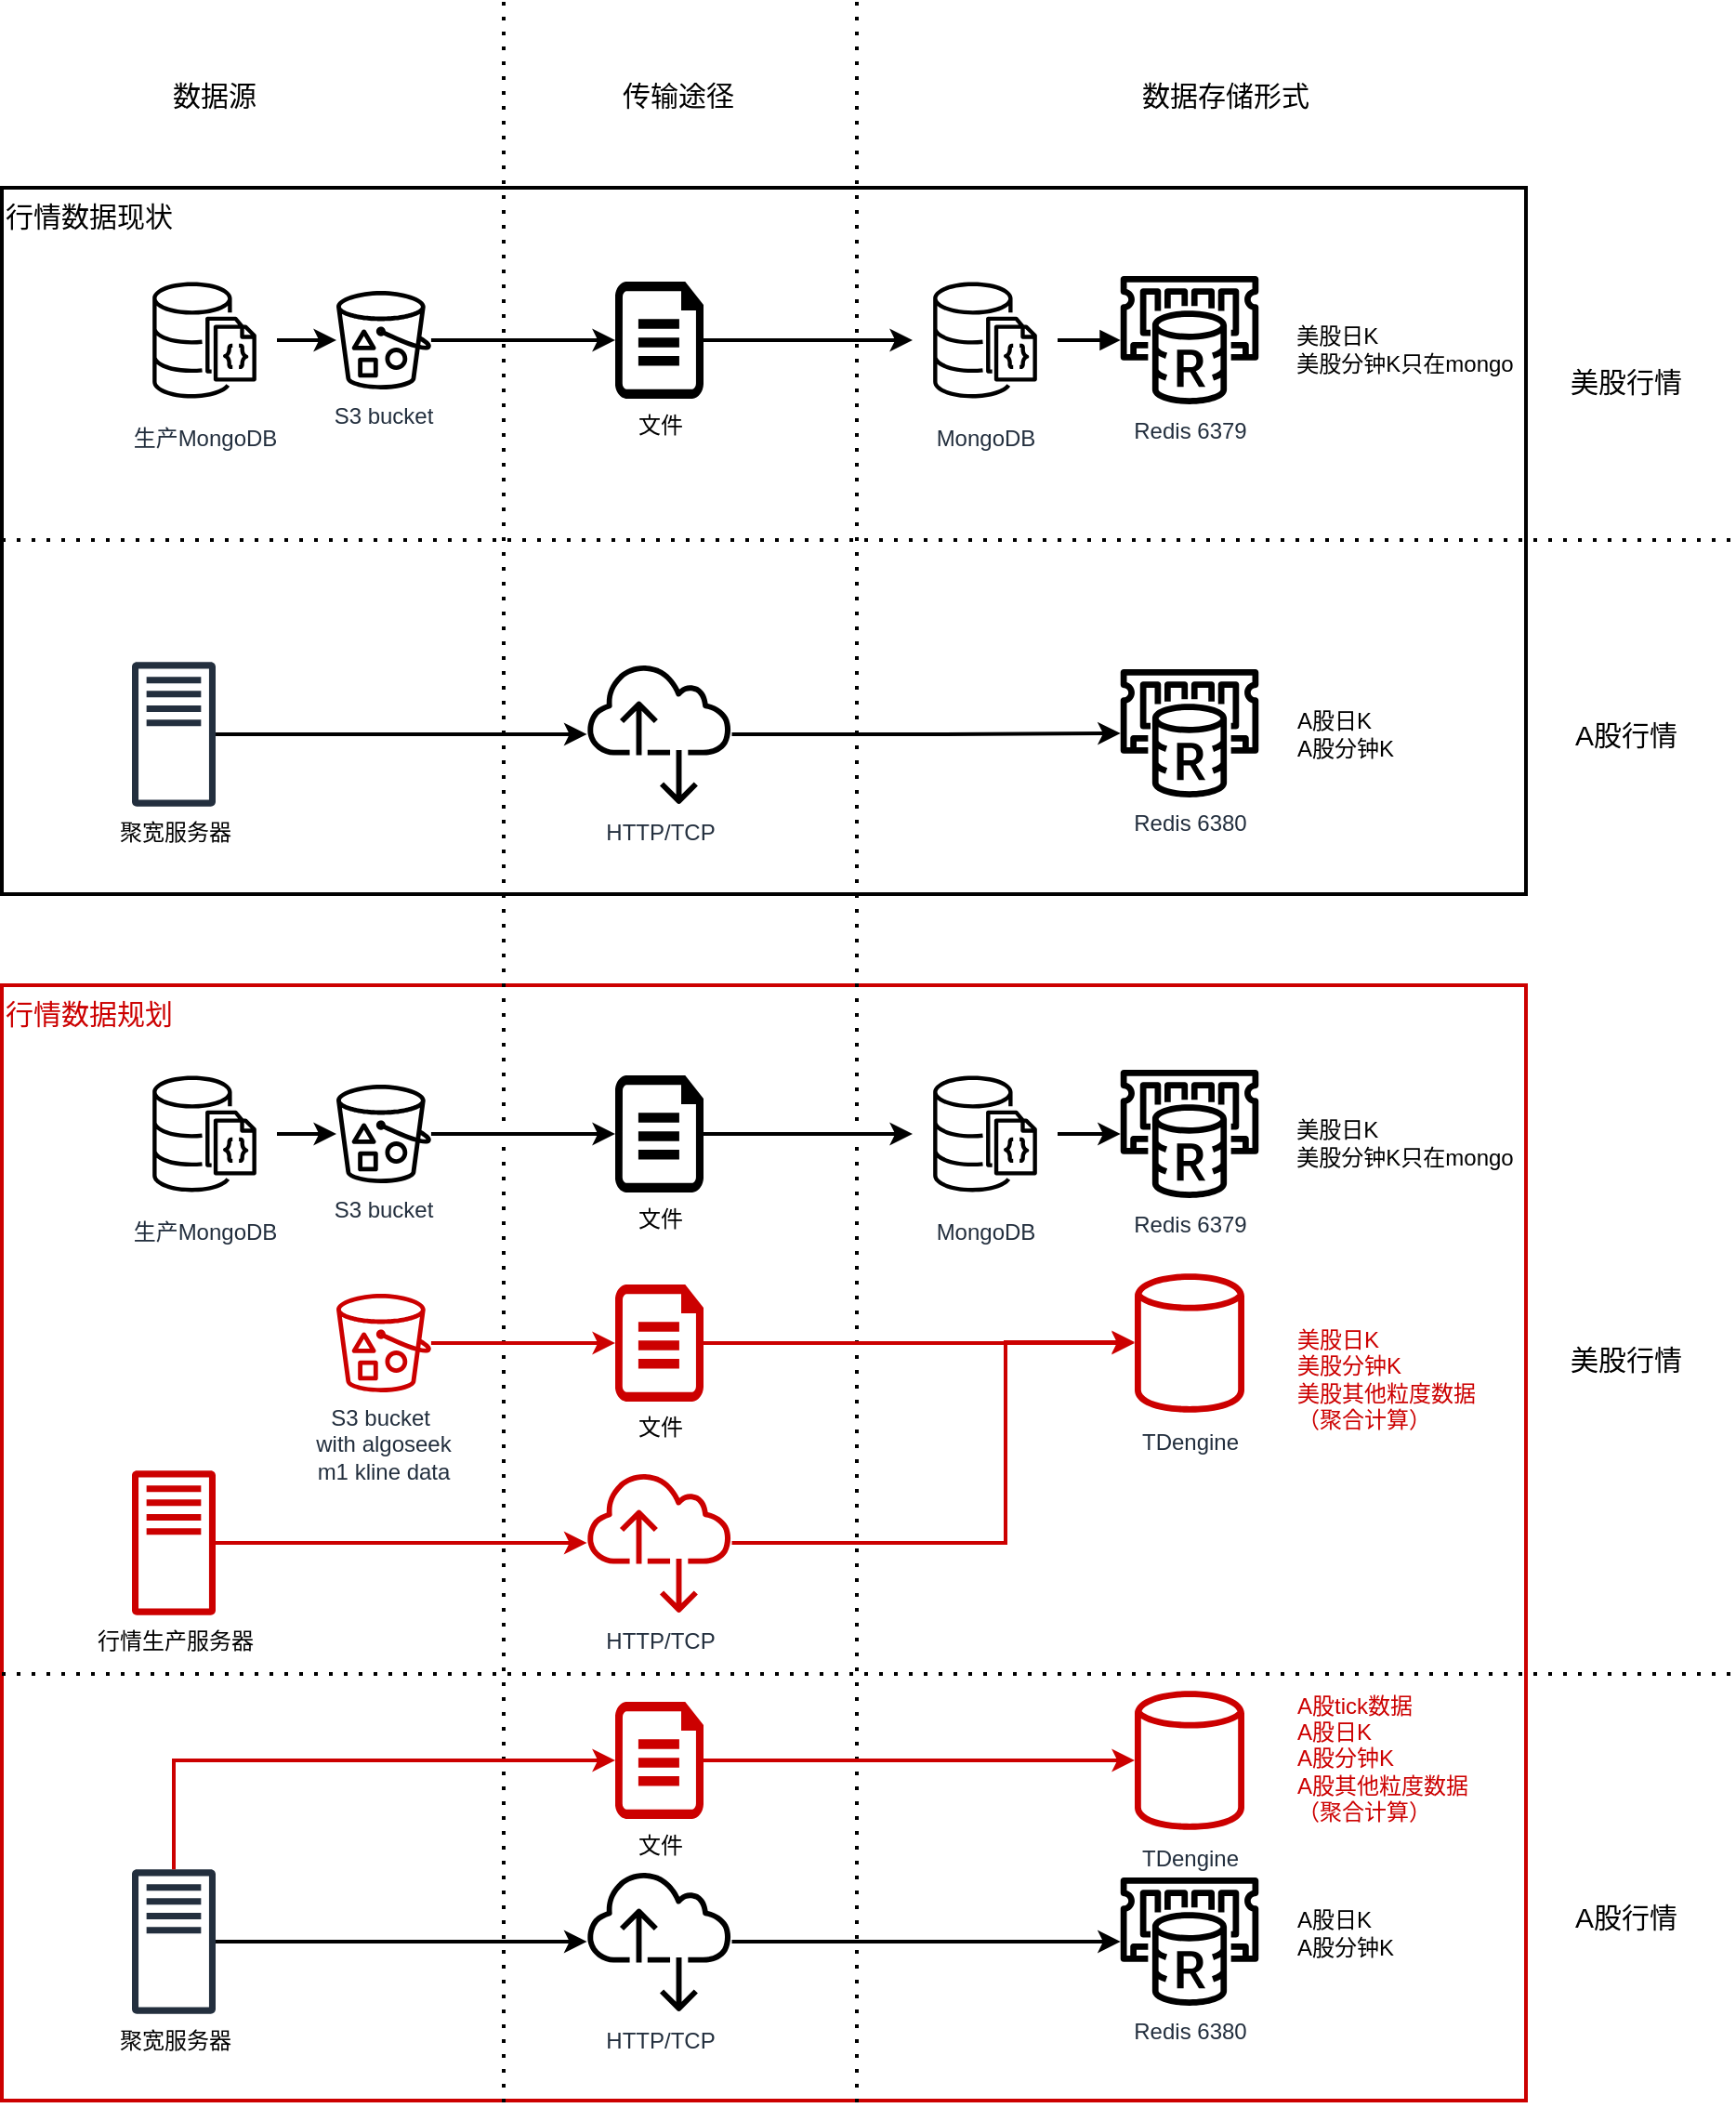 <mxfile version="14.9.4" type="github">
  <diagram id="Ht1M8jgEwFfnCIfOTk4-" name="Page-1">
    <mxGraphModel dx="2595" dy="765" grid="1" gridSize="10" guides="1" tooltips="1" connect="1" arrows="1" fold="1" page="1" pageScale="1" pageWidth="1169" pageHeight="827" math="0" shadow="0">
      <root>
        <mxCell id="0" />
        <mxCell id="1" parent="0" />
        <mxCell id="AEKgtb4Vp1-JAAo2aNqw-44" value="&lt;div style=&quot;text-align: center&quot;&gt;&lt;span&gt;&lt;font face=&quot;helvetica&quot; style=&quot;font-size: 15px&quot; color=&quot;#cc0000&quot;&gt;行情数据规划&lt;/font&gt;&lt;/span&gt;&lt;/div&gt;" style="verticalAlign=top;fontStyle=0;fontColor=#232F3D;html=1;align=left;strokeWidth=2;strokeColor=#CC0000;" vertex="1" parent="1">
          <mxGeometry y="549" width="820" height="600" as="geometry" />
        </mxCell>
        <mxCell id="AEKgtb4Vp1-JAAo2aNqw-7" value="&lt;font style=&quot;font-size: 15px&quot; color=&quot;#000000&quot;&gt;行情数据现状&lt;/font&gt;" style="verticalAlign=top;fontStyle=0;fontColor=#232F3D;html=1;align=left;strokeWidth=2;" vertex="1" parent="1">
          <mxGeometry y="120" width="820" height="380" as="geometry" />
        </mxCell>
        <mxCell id="UEzPUAAOIrF-is8g5C7q-88" value="" style="edgeStyle=orthogonalEdgeStyle;rounded=0;orthogonalLoop=1;jettySize=auto;html=1;endArrow=open;endFill=0;strokeWidth=2;" parent="1" target="UEzPUAAOIrF-is8g5C7q-77" edge="1">
          <mxGeometry relative="1" as="geometry">
            <mxPoint x="168" y="179" as="sourcePoint" />
          </mxGeometry>
        </mxCell>
        <mxCell id="UEzPUAAOIrF-is8g5C7q-89" value="" style="edgeStyle=orthogonalEdgeStyle;rounded=0;orthogonalLoop=1;jettySize=auto;html=1;endArrow=open;endFill=0;strokeWidth=2;" parent="1" target="UEzPUAAOIrF-is8g5C7q-79" edge="1">
          <mxGeometry relative="1" as="geometry">
            <Array as="points">
              <mxPoint x="248" y="350" />
            </Array>
            <mxPoint x="247.5" y="217.925" as="sourcePoint" />
          </mxGeometry>
        </mxCell>
        <mxCell id="UEzPUAAOIrF-is8g5C7q-100" style="edgeStyle=orthogonalEdgeStyle;rounded=0;orthogonalLoop=1;jettySize=auto;html=1;endArrow=open;endFill=0;strokeWidth=2;" parent="1" source="UEzPUAAOIrF-is8g5C7q-86" edge="1">
          <mxGeometry relative="1" as="geometry">
            <mxPoint x="195" y="629.1" as="targetPoint" />
          </mxGeometry>
        </mxCell>
        <mxCell id="AEKgtb4Vp1-JAAo2aNqw-12" value="MongoDB" style="points=[[0,0,0],[0.25,0,0],[0.5,0,0],[0.75,0,0],[1,0,0],[0,1,0],[0.25,1,0],[0.5,1,0],[0.75,1,0],[1,1,0],[0,0.25,0],[0,0.5,0],[0,0.75,0],[1,0.25,0],[1,0.5,0],[1,0.75,0]];outlineConnect=0;fontColor=#232F3E;gradientDirection=north;dashed=0;verticalLabelPosition=bottom;verticalAlign=top;align=center;html=1;fontSize=12;fontStyle=0;aspect=fixed;shape=mxgraph.aws4.resourceIcon;resIcon=mxgraph.aws4.documentdb_with_mongodb_compatibility;gradientColor=#FFCCCC;fillColor=none;" vertex="1" parent="1">
          <mxGeometry x="490" y="163" width="78" height="78" as="geometry" />
        </mxCell>
        <mxCell id="AEKgtb4Vp1-JAAo2aNqw-17" value="Redis 6379" style="outlineConnect=0;fontColor=#232F3E;gradientColor=none;strokeColor=none;dashed=0;verticalLabelPosition=bottom;verticalAlign=top;align=center;html=1;fontSize=12;fontStyle=0;aspect=fixed;pointerEvents=1;shape=mxgraph.aws4.elasticache_for_redis;sketch=0;fillColor=#000000;" vertex="1" parent="1">
          <mxGeometry x="600" y="167.5" width="78" height="69" as="geometry" />
        </mxCell>
        <mxCell id="AEKgtb4Vp1-JAAo2aNqw-18" value="Redis 6380" style="outlineConnect=0;fontColor=#232F3E;gradientColor=none;dashed=0;verticalLabelPosition=bottom;verticalAlign=top;align=center;html=1;fontSize=12;fontStyle=0;aspect=fixed;pointerEvents=1;shape=mxgraph.aws4.elasticache_for_redis;sketch=0;fillColor=#000000;" vertex="1" parent="1">
          <mxGeometry x="600" y="379" width="78" height="69" as="geometry" />
        </mxCell>
        <mxCell id="AEKgtb4Vp1-JAAo2aNqw-27" value="" style="edgeStyle=orthogonalEdgeStyle;rounded=0;orthogonalLoop=1;jettySize=auto;html=1;fontColor=#000000;strokeWidth=2;" edge="1" parent="1" source="AEKgtb4Vp1-JAAo2aNqw-20" target="AEKgtb4Vp1-JAAo2aNqw-12">
          <mxGeometry relative="1" as="geometry" />
        </mxCell>
        <mxCell id="AEKgtb4Vp1-JAAo2aNqw-20" value="文件" style="verticalLabelPosition=bottom;html=1;verticalAlign=top;align=center;strokeColor=none;shape=mxgraph.azure.cloud_services_configuration_file;pointerEvents=1;sketch=0;fontColor=#000000;strokeWidth=1;fillColor=#000000;" vertex="1" parent="1">
          <mxGeometry x="330" y="170.5" width="47.5" height="63" as="geometry" />
        </mxCell>
        <mxCell id="AEKgtb4Vp1-JAAo2aNqw-21" value="" style="edgeStyle=orthogonalEdgeStyle;html=1;endArrow=block;elbow=vertical;startArrow=none;endFill=1;rounded=0;fontColor=#000000;strokeWidth=2;" edge="1" parent="1" source="AEKgtb4Vp1-JAAo2aNqw-12" target="AEKgtb4Vp1-JAAo2aNqw-17">
          <mxGeometry width="100" relative="1" as="geometry">
            <mxPoint x="420" y="320" as="sourcePoint" />
            <mxPoint x="520" y="320" as="targetPoint" />
          </mxGeometry>
        </mxCell>
        <mxCell id="AEKgtb4Vp1-JAAo2aNqw-28" value="" style="edgeStyle=orthogonalEdgeStyle;rounded=0;orthogonalLoop=1;jettySize=auto;html=1;fontColor=#000000;strokeWidth=2;" edge="1" parent="1" source="AEKgtb4Vp1-JAAo2aNqw-23" target="AEKgtb4Vp1-JAAo2aNqw-20">
          <mxGeometry relative="1" as="geometry" />
        </mxCell>
        <mxCell id="AEKgtb4Vp1-JAAo2aNqw-23" value="S3 bucket" style="outlineConnect=0;fontColor=#232F3E;gradientColor=none;strokeColor=none;dashed=0;verticalLabelPosition=bottom;verticalAlign=top;align=center;html=1;fontSize=12;fontStyle=0;aspect=fixed;pointerEvents=1;shape=mxgraph.aws4.bucket_with_objects;sketch=0;fillColor=#000000;" vertex="1" parent="1">
          <mxGeometry x="180" y="175.5" width="50.97" height="53" as="geometry" />
        </mxCell>
        <mxCell id="AEKgtb4Vp1-JAAo2aNqw-29" value="" style="edgeStyle=orthogonalEdgeStyle;rounded=0;orthogonalLoop=1;jettySize=auto;html=1;fontColor=#000000;strokeWidth=2;" edge="1" parent="1" source="AEKgtb4Vp1-JAAo2aNqw-25" target="AEKgtb4Vp1-JAAo2aNqw-23">
          <mxGeometry relative="1" as="geometry" />
        </mxCell>
        <mxCell id="AEKgtb4Vp1-JAAo2aNqw-25" value="生产MongoDB" style="points=[[0,0,0],[0.25,0,0],[0.5,0,0],[0.75,0,0],[1,0,0],[0,1,0],[0.25,1,0],[0.5,1,0],[0.75,1,0],[1,1,0],[0,0.25,0],[0,0.5,0],[0,0.75,0],[1,0.25,0],[1,0.5,0],[1,0.75,0]];outlineConnect=0;fontColor=#232F3E;gradientDirection=north;dashed=0;verticalLabelPosition=bottom;verticalAlign=top;align=center;html=1;fontSize=12;fontStyle=0;aspect=fixed;shape=mxgraph.aws4.resourceIcon;resIcon=mxgraph.aws4.documentdb_with_mongodb_compatibility;gradientColor=#FFCCCC;fillColor=none;" vertex="1" parent="1">
          <mxGeometry x="70" y="163" width="78" height="78" as="geometry" />
        </mxCell>
        <mxCell id="AEKgtb4Vp1-JAAo2aNqw-30" value="&lt;font color=&quot;#000000&quot;&gt;聚宽服务器&lt;/font&gt;" style="outlineConnect=0;fontColor=#232F3E;gradientColor=none;fillColor=#232F3E;strokeColor=none;dashed=0;verticalLabelPosition=bottom;verticalAlign=top;align=center;html=1;fontSize=12;fontStyle=0;aspect=fixed;pointerEvents=1;shape=mxgraph.aws4.traditional_server;sketch=0;" vertex="1" parent="1">
          <mxGeometry x="70" y="375" width="45" height="78" as="geometry" />
        </mxCell>
        <mxCell id="AEKgtb4Vp1-JAAo2aNqw-31" value="" style="edgeStyle=orthogonalEdgeStyle;rounded=0;orthogonalLoop=1;jettySize=auto;html=1;fontColor=#000000;strokeWidth=2;" edge="1" parent="1" source="AEKgtb4Vp1-JAAo2aNqw-30" target="AEKgtb4Vp1-JAAo2aNqw-34">
          <mxGeometry relative="1" as="geometry">
            <mxPoint x="200.97" y="212" as="sourcePoint" />
            <mxPoint x="260" y="212" as="targetPoint" />
          </mxGeometry>
        </mxCell>
        <mxCell id="AEKgtb4Vp1-JAAo2aNqw-32" value="&lt;div style=&quot;text-align: left&quot;&gt;&lt;span&gt;美股&lt;/span&gt;&lt;span&gt;日K&lt;br&gt;美股分钟K只在mongo&lt;/span&gt;&lt;/div&gt;" style="rounded=0;whiteSpace=wrap;html=1;sketch=0;fontColor=#000000;strokeWidth=1;gradientColor=#FFCCCC;fillColor=none;strokeColor=none;" vertex="1" parent="1">
          <mxGeometry x="695" y="175.5" width="120" height="63" as="geometry" />
        </mxCell>
        <mxCell id="AEKgtb4Vp1-JAAo2aNqw-33" value="&lt;div style=&quot;&quot;&gt;&lt;span&gt;A股&lt;/span&gt;&lt;span&gt;日K&lt;br&gt;A股分钟K&lt;/span&gt;&lt;/div&gt;" style="rounded=0;whiteSpace=wrap;html=1;sketch=0;fontColor=#000000;strokeWidth=1;gradientColor=#FFCCCC;fillColor=none;align=left;strokeColor=none;" vertex="1" parent="1">
          <mxGeometry x="695" y="384" width="90" height="60" as="geometry" />
        </mxCell>
        <mxCell id="AEKgtb4Vp1-JAAo2aNqw-34" value="HTTP/TCP" style="outlineConnect=0;fontColor=#232F3E;gradientColor=none;dashed=0;verticalLabelPosition=bottom;verticalAlign=top;align=center;html=1;fontSize=12;fontStyle=0;aspect=fixed;pointerEvents=1;shape=mxgraph.aws4.internet_alt2;sketch=0;fillColor=#000000;" vertex="1" parent="1">
          <mxGeometry x="314.75" y="375" width="78" height="78" as="geometry" />
        </mxCell>
        <mxCell id="AEKgtb4Vp1-JAAo2aNqw-37" value="" style="edgeStyle=orthogonalEdgeStyle;rounded=0;orthogonalLoop=1;jettySize=auto;html=1;fontColor=#000000;strokeWidth=2;" edge="1" parent="1" source="AEKgtb4Vp1-JAAo2aNqw-34" target="AEKgtb4Vp1-JAAo2aNqw-18">
          <mxGeometry relative="1" as="geometry">
            <mxPoint x="91.5" y="424.1" as="sourcePoint" />
            <mxPoint x="245" y="424.1" as="targetPoint" />
          </mxGeometry>
        </mxCell>
        <mxCell id="AEKgtb4Vp1-JAAo2aNqw-39" value="" style="endArrow=none;dashed=1;html=1;dashPattern=1 3;strokeWidth=2;fontColor=#000000;" edge="1" parent="1">
          <mxGeometry width="50" height="50" relative="1" as="geometry">
            <mxPoint x="460" y="1150" as="sourcePoint" />
            <mxPoint x="460" y="20" as="targetPoint" />
          </mxGeometry>
        </mxCell>
        <mxCell id="AEKgtb4Vp1-JAAo2aNqw-40" value="" style="endArrow=none;dashed=1;html=1;dashPattern=1 3;strokeWidth=2;fontColor=#000000;" edge="1" parent="1">
          <mxGeometry width="50" height="50" relative="1" as="geometry">
            <mxPoint x="270" y="1150" as="sourcePoint" />
            <mxPoint x="270" y="20" as="targetPoint" />
          </mxGeometry>
        </mxCell>
        <mxCell id="AEKgtb4Vp1-JAAo2aNqw-41" value="&lt;font style=&quot;font-size: 15px&quot;&gt;数据源&lt;/font&gt;" style="text;html=1;strokeColor=none;fillColor=none;align=center;verticalAlign=middle;whiteSpace=wrap;rounded=0;sketch=0;fontColor=#000000;" vertex="1" parent="1">
          <mxGeometry x="89" y="60" width="51" height="20" as="geometry" />
        </mxCell>
        <mxCell id="AEKgtb4Vp1-JAAo2aNqw-42" value="&lt;span style=&quot;font-size: 15px&quot;&gt;传输途径&lt;/span&gt;" style="text;html=1;strokeColor=none;fillColor=none;align=center;verticalAlign=middle;whiteSpace=wrap;rounded=0;sketch=0;fontColor=#000000;" vertex="1" parent="1">
          <mxGeometry x="330" y="60" width="68.25" height="20" as="geometry" />
        </mxCell>
        <mxCell id="AEKgtb4Vp1-JAAo2aNqw-43" value="&lt;span style=&quot;font-size: 15px&quot;&gt;数据存储形式&lt;/span&gt;" style="text;html=1;strokeColor=none;fillColor=none;align=center;verticalAlign=middle;whiteSpace=wrap;rounded=0;sketch=0;fontColor=#000000;" vertex="1" parent="1">
          <mxGeometry x="610" y="60" width="96.5" height="20" as="geometry" />
        </mxCell>
        <mxCell id="AEKgtb4Vp1-JAAo2aNqw-47" value="&lt;font color=&quot;#000000&quot;&gt;聚宽服务器&lt;/font&gt;" style="outlineConnect=0;fontColor=#232F3E;gradientColor=none;fillColor=#232F3E;strokeColor=none;dashed=0;verticalLabelPosition=bottom;verticalAlign=top;align=center;html=1;fontSize=12;fontStyle=0;aspect=fixed;pointerEvents=1;shape=mxgraph.aws4.traditional_server;sketch=0;" vertex="1" parent="1">
          <mxGeometry x="70" y="1024.5" width="45" height="78" as="geometry" />
        </mxCell>
        <mxCell id="AEKgtb4Vp1-JAAo2aNqw-48" value="" style="edgeStyle=orthogonalEdgeStyle;rounded=0;orthogonalLoop=1;jettySize=auto;html=1;fontColor=#000000;strokeWidth=2;" edge="1" parent="1" source="AEKgtb4Vp1-JAAo2aNqw-47" target="AEKgtb4Vp1-JAAo2aNqw-50">
          <mxGeometry relative="1" as="geometry">
            <mxPoint x="200.97" y="826" as="sourcePoint" />
            <mxPoint x="260" y="826" as="targetPoint" />
          </mxGeometry>
        </mxCell>
        <mxCell id="AEKgtb4Vp1-JAAo2aNqw-50" value="HTTP/TCP" style="outlineConnect=0;fontColor=#232F3E;gradientColor=none;strokeColor=none;dashed=0;verticalLabelPosition=bottom;verticalAlign=top;align=center;html=1;fontSize=12;fontStyle=0;aspect=fixed;pointerEvents=1;shape=mxgraph.aws4.internet_alt2;sketch=0;fillColor=#000000;" vertex="1" parent="1">
          <mxGeometry x="314.75" y="1024.5" width="78" height="78" as="geometry" />
        </mxCell>
        <mxCell id="AEKgtb4Vp1-JAAo2aNqw-51" value="" style="edgeStyle=orthogonalEdgeStyle;rounded=0;orthogonalLoop=1;jettySize=auto;html=1;fontColor=#000000;strokeWidth=2;" edge="1" parent="1" source="AEKgtb4Vp1-JAAo2aNqw-50" target="AEKgtb4Vp1-JAAo2aNqw-76">
          <mxGeometry relative="1" as="geometry">
            <mxPoint x="91.5" y="923.6" as="sourcePoint" />
            <mxPoint x="600" y="949" as="targetPoint" />
          </mxGeometry>
        </mxCell>
        <mxCell id="AEKgtb4Vp1-JAAo2aNqw-52" value="TDengine" style="outlineConnect=0;fontColor=#232F3E;gradientColor=none;strokeColor=none;dashed=0;verticalLabelPosition=bottom;verticalAlign=top;align=center;html=1;fontSize=12;fontStyle=0;aspect=fixed;pointerEvents=1;shape=mxgraph.aws4.generic_database;sketch=0;fillColor=#CC0000;" vertex="1" parent="1">
          <mxGeometry x="609.5" y="927" width="59" height="78" as="geometry" />
        </mxCell>
        <mxCell id="AEKgtb4Vp1-JAAo2aNqw-53" value="&lt;font color=&quot;#cc0000&quot;&gt;美股日K&lt;br&gt;美股分钟K&lt;br&gt;美股其他粒度数据（聚合计算）&lt;/font&gt;" style="rounded=0;whiteSpace=wrap;html=1;sketch=0;fontColor=#000000;strokeWidth=1;gradientColor=#FFCCCC;fillColor=none;align=left;strokeColor=none;" vertex="1" parent="1">
          <mxGeometry x="695" y="702.5" width="105" height="117.5" as="geometry" />
        </mxCell>
        <mxCell id="AEKgtb4Vp1-JAAo2aNqw-61" value="" style="edgeStyle=orthogonalEdgeStyle;rounded=0;orthogonalLoop=1;jettySize=auto;html=1;fontColor=#000000;strokeWidth=2;strokeColor=#CC0000;exitX=1;exitY=0.5;exitDx=0;exitDy=0;exitPerimeter=0;" edge="1" parent="1" source="AEKgtb4Vp1-JAAo2aNqw-56" target="AEKgtb4Vp1-JAAo2aNqw-52">
          <mxGeometry relative="1" as="geometry">
            <mxPoint x="575" y="954.5" as="targetPoint" />
          </mxGeometry>
        </mxCell>
        <mxCell id="AEKgtb4Vp1-JAAo2aNqw-56" value="文件" style="verticalLabelPosition=bottom;html=1;verticalAlign=top;align=center;strokeColor=none;shape=mxgraph.azure.cloud_services_configuration_file;pointerEvents=1;sketch=0;fontColor=#000000;strokeWidth=1;fillColor=#CC0000;" vertex="1" parent="1">
          <mxGeometry x="330" y="934.5" width="47.5" height="63" as="geometry" />
        </mxCell>
        <mxCell id="AEKgtb4Vp1-JAAo2aNqw-71" value="" style="edgeStyle=orthogonalEdgeStyle;rounded=0;orthogonalLoop=1;jettySize=auto;html=1;fontColor=#000000;strokeColor=#000000;strokeWidth=2;" edge="1" parent="1" source="AEKgtb4Vp1-JAAo2aNqw-62" target="AEKgtb4Vp1-JAAo2aNqw-63">
          <mxGeometry relative="1" as="geometry" />
        </mxCell>
        <mxCell id="AEKgtb4Vp1-JAAo2aNqw-62" value="MongoDB" style="points=[[0,0,0],[0.25,0,0],[0.5,0,0],[0.75,0,0],[1,0,0],[0,1,0],[0.25,1,0],[0.5,1,0],[0.75,1,0],[1,1,0],[0,0.25,0],[0,0.5,0],[0,0.75,0],[1,0.25,0],[1,0.5,0],[1,0.75,0]];outlineConnect=0;fontColor=#232F3E;gradientDirection=north;dashed=0;verticalLabelPosition=bottom;verticalAlign=top;align=center;html=1;fontSize=12;fontStyle=0;aspect=fixed;shape=mxgraph.aws4.resourceIcon;resIcon=mxgraph.aws4.documentdb_with_mongodb_compatibility;gradientColor=#FFCCCC;fillColor=none;" vertex="1" parent="1">
          <mxGeometry x="490" y="590" width="78" height="78" as="geometry" />
        </mxCell>
        <mxCell id="AEKgtb4Vp1-JAAo2aNqw-63" value="Redis 6379" style="outlineConnect=0;fontColor=#232F3E;gradientColor=none;dashed=0;verticalLabelPosition=bottom;verticalAlign=top;align=center;html=1;fontSize=12;fontStyle=0;aspect=fixed;pointerEvents=1;shape=mxgraph.aws4.elasticache_for_redis;sketch=0;strokeColor=none;fillColor=#000000;" vertex="1" parent="1">
          <mxGeometry x="600" y="594.5" width="78" height="69" as="geometry" />
        </mxCell>
        <mxCell id="AEKgtb4Vp1-JAAo2aNqw-64" value="" style="edgeStyle=orthogonalEdgeStyle;rounded=0;orthogonalLoop=1;jettySize=auto;html=1;fontColor=#000000;strokeWidth=2;" edge="1" parent="1" source="AEKgtb4Vp1-JAAo2aNqw-65" target="AEKgtb4Vp1-JAAo2aNqw-62">
          <mxGeometry relative="1" as="geometry" />
        </mxCell>
        <mxCell id="AEKgtb4Vp1-JAAo2aNqw-65" value="文件" style="verticalLabelPosition=bottom;html=1;verticalAlign=top;align=center;shape=mxgraph.azure.cloud_services_configuration_file;pointerEvents=1;sketch=0;fontColor=#000000;strokeWidth=1;strokeColor=none;fillColor=#000000;" vertex="1" parent="1">
          <mxGeometry x="330" y="597.5" width="47.5" height="63" as="geometry" />
        </mxCell>
        <mxCell id="AEKgtb4Vp1-JAAo2aNqw-66" value="" style="edgeStyle=orthogonalEdgeStyle;rounded=0;orthogonalLoop=1;jettySize=auto;html=1;fontColor=#000000;strokeWidth=2;" edge="1" parent="1" source="AEKgtb4Vp1-JAAo2aNqw-67" target="AEKgtb4Vp1-JAAo2aNqw-65">
          <mxGeometry relative="1" as="geometry" />
        </mxCell>
        <mxCell id="AEKgtb4Vp1-JAAo2aNqw-67" value="S3 bucket" style="outlineConnect=0;fontColor=#232F3E;gradientColor=none;strokeColor=none;dashed=0;verticalLabelPosition=bottom;verticalAlign=top;align=center;html=1;fontSize=12;fontStyle=0;aspect=fixed;pointerEvents=1;shape=mxgraph.aws4.bucket_with_objects;sketch=0;fillColor=#000000;" vertex="1" parent="1">
          <mxGeometry x="180" y="602.5" width="50.97" height="53" as="geometry" />
        </mxCell>
        <mxCell id="AEKgtb4Vp1-JAAo2aNqw-68" value="" style="edgeStyle=orthogonalEdgeStyle;rounded=0;orthogonalLoop=1;jettySize=auto;html=1;fontColor=#000000;strokeWidth=2;" edge="1" parent="1" source="AEKgtb4Vp1-JAAo2aNqw-69" target="AEKgtb4Vp1-JAAo2aNqw-67">
          <mxGeometry relative="1" as="geometry" />
        </mxCell>
        <mxCell id="AEKgtb4Vp1-JAAo2aNqw-69" value="生产MongoDB" style="points=[[0,0,0],[0.25,0,0],[0.5,0,0],[0.75,0,0],[1,0,0],[0,1,0],[0.25,1,0],[0.5,1,0],[0.75,1,0],[1,1,0],[0,0.25,0],[0,0.5,0],[0,0.75,0],[1,0.25,0],[1,0.5,0],[1,0.75,0]];outlineConnect=0;fontColor=#232F3E;gradientDirection=north;dashed=0;verticalLabelPosition=bottom;verticalAlign=top;align=center;html=1;fontSize=12;fontStyle=0;aspect=fixed;shape=mxgraph.aws4.resourceIcon;resIcon=mxgraph.aws4.documentdb_with_mongodb_compatibility;gradientColor=#FFCCCC;fillColor=none;" vertex="1" parent="1">
          <mxGeometry x="70" y="590" width="78" height="78" as="geometry" />
        </mxCell>
        <mxCell id="AEKgtb4Vp1-JAAo2aNqw-70" value="&lt;div style=&quot;text-align: left&quot;&gt;&lt;span&gt;美股&lt;/span&gt;&lt;span&gt;日K&lt;br&gt;美股分钟K只在mongo&lt;/span&gt;&lt;/div&gt;" style="rounded=0;whiteSpace=wrap;html=1;sketch=0;fontColor=#000000;strokeWidth=1;gradientColor=#FFCCCC;fillColor=none;strokeColor=none;" vertex="1" parent="1">
          <mxGeometry x="695" y="602.5" width="120" height="63" as="geometry" />
        </mxCell>
        <mxCell id="AEKgtb4Vp1-JAAo2aNqw-72" value="S3 bucket&amp;nbsp;&lt;br&gt;with algoseek &lt;br&gt;m1 kline data" style="outlineConnect=0;fontColor=#232F3E;gradientColor=none;strokeColor=none;dashed=0;verticalLabelPosition=bottom;verticalAlign=top;align=center;html=1;fontSize=12;fontStyle=0;aspect=fixed;pointerEvents=1;shape=mxgraph.aws4.bucket_with_objects;sketch=0;fillColor=#CC0000;" vertex="1" parent="1">
          <mxGeometry x="180" y="715" width="50.97" height="53" as="geometry" />
        </mxCell>
        <mxCell id="AEKgtb4Vp1-JAAo2aNqw-73" value="" style="edgeStyle=orthogonalEdgeStyle;rounded=0;orthogonalLoop=1;jettySize=auto;html=1;fontColor=#000000;strokeWidth=2;strokeColor=#CC0000;" edge="1" parent="1" source="AEKgtb4Vp1-JAAo2aNqw-74" target="AEKgtb4Vp1-JAAo2aNqw-94">
          <mxGeometry relative="1" as="geometry">
            <mxPoint x="490" y="761.5" as="targetPoint" />
          </mxGeometry>
        </mxCell>
        <mxCell id="AEKgtb4Vp1-JAAo2aNqw-74" value="文件" style="verticalLabelPosition=bottom;html=1;verticalAlign=top;align=center;shape=mxgraph.azure.cloud_services_configuration_file;pointerEvents=1;sketch=0;fontColor=#000000;strokeWidth=1;strokeColor=none;fillColor=#CC0000;" vertex="1" parent="1">
          <mxGeometry x="330" y="710" width="47.5" height="63" as="geometry" />
        </mxCell>
        <mxCell id="AEKgtb4Vp1-JAAo2aNqw-75" value="" style="edgeStyle=orthogonalEdgeStyle;rounded=0;orthogonalLoop=1;jettySize=auto;html=1;fontColor=#000000;strokeWidth=2;strokeColor=#CC0000;" edge="1" parent="1" target="AEKgtb4Vp1-JAAo2aNqw-74" source="AEKgtb4Vp1-JAAo2aNqw-72">
          <mxGeometry relative="1" as="geometry">
            <mxPoint x="230.97" y="746.5" as="sourcePoint" />
          </mxGeometry>
        </mxCell>
        <mxCell id="AEKgtb4Vp1-JAAo2aNqw-76" value="Redis 6380" style="outlineConnect=0;fontColor=#232F3E;gradientColor=none;dashed=0;verticalLabelPosition=bottom;verticalAlign=top;align=center;html=1;fontSize=12;fontStyle=0;aspect=fixed;pointerEvents=1;shape=mxgraph.aws4.elasticache_for_redis;sketch=0;fillColor=#000000;" vertex="1" parent="1">
          <mxGeometry x="600" y="1029" width="78" height="69" as="geometry" />
        </mxCell>
        <mxCell id="AEKgtb4Vp1-JAAo2aNqw-77" value="&lt;div style=&quot;&quot;&gt;&lt;span&gt;A股&lt;/span&gt;&lt;span&gt;日K&lt;br&gt;A股分钟K&lt;/span&gt;&lt;/div&gt;" style="rounded=0;whiteSpace=wrap;html=1;sketch=0;fontColor=#000000;strokeWidth=1;gradientColor=#FFCCCC;fillColor=none;align=left;strokeColor=none;" vertex="1" parent="1">
          <mxGeometry x="695" y="1029" width="90" height="60" as="geometry" />
        </mxCell>
        <mxCell id="AEKgtb4Vp1-JAAo2aNqw-78" value="" style="edgeStyle=orthogonalEdgeStyle;rounded=0;orthogonalLoop=1;jettySize=auto;html=1;fontColor=#000000;strokeWidth=2;strokeColor=#CC0000;entryX=0;entryY=0.5;entryDx=0;entryDy=0;entryPerimeter=0;" edge="1" parent="1" source="AEKgtb4Vp1-JAAo2aNqw-47" target="AEKgtb4Vp1-JAAo2aNqw-56">
          <mxGeometry relative="1" as="geometry">
            <mxPoint x="387.5" y="930.5" as="sourcePoint" />
            <mxPoint x="330" y="966.5" as="targetPoint" />
            <Array as="points">
              <mxPoint x="93" y="966" />
            </Array>
          </mxGeometry>
        </mxCell>
        <mxCell id="AEKgtb4Vp1-JAAo2aNqw-86" value="" style="edgeStyle=orthogonalEdgeStyle;rounded=0;orthogonalLoop=1;jettySize=auto;html=1;fontColor=#000000;strokeWidth=2;strokeColor=#CC0000;" edge="1" parent="1" source="AEKgtb4Vp1-JAAo2aNqw-79" target="AEKgtb4Vp1-JAAo2aNqw-94">
          <mxGeometry relative="1" as="geometry">
            <mxPoint x="451.75" y="849" as="targetPoint" />
            <Array as="points">
              <mxPoint x="540" y="849" />
              <mxPoint x="540" y="741" />
            </Array>
          </mxGeometry>
        </mxCell>
        <mxCell id="AEKgtb4Vp1-JAAo2aNqw-79" value="HTTP/TCP" style="outlineConnect=0;fontColor=#232F3E;gradientColor=none;strokeColor=none;dashed=0;verticalLabelPosition=bottom;verticalAlign=top;align=center;html=1;fontSize=12;fontStyle=0;aspect=fixed;pointerEvents=1;shape=mxgraph.aws4.internet_alt2;sketch=0;fillColor=#CC0000;" vertex="1" parent="1">
          <mxGeometry x="314.75" y="810" width="78" height="78" as="geometry" />
        </mxCell>
        <mxCell id="AEKgtb4Vp1-JAAo2aNqw-80" value="&lt;font color=&quot;#000000&quot;&gt;行情生产服务器&lt;/font&gt;" style="outlineConnect=0;fontColor=#232F3E;gradientColor=none;strokeColor=none;dashed=0;verticalLabelPosition=bottom;verticalAlign=top;align=center;html=1;fontSize=12;fontStyle=0;aspect=fixed;pointerEvents=1;shape=mxgraph.aws4.traditional_server;sketch=0;fillColor=#CC0000;" vertex="1" parent="1">
          <mxGeometry x="70" y="810" width="45" height="78" as="geometry" />
        </mxCell>
        <mxCell id="AEKgtb4Vp1-JAAo2aNqw-84" value="" style="edgeStyle=orthogonalEdgeStyle;rounded=0;orthogonalLoop=1;jettySize=auto;html=1;fontColor=#000000;strokeWidth=2;strokeColor=#CC0000;" edge="1" parent="1" source="AEKgtb4Vp1-JAAo2aNqw-80" target="AEKgtb4Vp1-JAAo2aNqw-79">
          <mxGeometry relative="1" as="geometry">
            <mxPoint x="240.97" y="751.5" as="sourcePoint" />
            <mxPoint x="340" y="751.5" as="targetPoint" />
          </mxGeometry>
        </mxCell>
        <mxCell id="AEKgtb4Vp1-JAAo2aNqw-88" value="" style="endArrow=none;dashed=1;html=1;dashPattern=1 3;strokeWidth=2;fontColor=#000000;" edge="1" parent="1">
          <mxGeometry width="50" height="50" relative="1" as="geometry">
            <mxPoint y="919.5" as="sourcePoint" />
            <mxPoint x="930" y="919.5" as="targetPoint" />
          </mxGeometry>
        </mxCell>
        <mxCell id="AEKgtb4Vp1-JAAo2aNqw-92" value="&lt;font color=&quot;#cc0000&quot;&gt;A股tick数据&lt;br&gt;A股日K&lt;br&gt;A股分钟K&lt;br&gt;A股其他粒度数据（聚合计算）&lt;/font&gt;" style="rounded=0;whiteSpace=wrap;html=1;sketch=0;fontColor=#000000;strokeWidth=1;gradientColor=#FFCCCC;fillColor=none;align=left;strokeColor=none;" vertex="1" parent="1">
          <mxGeometry x="695" y="919.5" width="95" height="90" as="geometry" />
        </mxCell>
        <mxCell id="AEKgtb4Vp1-JAAo2aNqw-94" value="TDengine" style="outlineConnect=0;fontColor=#232F3E;gradientColor=none;strokeColor=none;dashed=0;verticalLabelPosition=bottom;verticalAlign=top;align=center;html=1;fontSize=12;fontStyle=0;aspect=fixed;pointerEvents=1;shape=mxgraph.aws4.generic_database;sketch=0;fillColor=#CC0000;" vertex="1" parent="1">
          <mxGeometry x="609.5" y="702.5" width="59" height="78" as="geometry" />
        </mxCell>
        <mxCell id="AEKgtb4Vp1-JAAo2aNqw-95" value="" style="endArrow=none;dashed=1;html=1;dashPattern=1 3;strokeWidth=2;fontColor=#000000;" edge="1" parent="1">
          <mxGeometry width="50" height="50" relative="1" as="geometry">
            <mxPoint y="309.5" as="sourcePoint" />
            <mxPoint x="930" y="309.5" as="targetPoint" />
          </mxGeometry>
        </mxCell>
        <mxCell id="AEKgtb4Vp1-JAAo2aNqw-96" value="&lt;span style=&quot;font-size: 15px&quot;&gt;美股行情&lt;/span&gt;" style="text;html=1;strokeColor=none;fillColor=none;align=center;verticalAlign=middle;whiteSpace=wrap;rounded=0;sketch=0;fontColor=#000000;" vertex="1" parent="1">
          <mxGeometry x="840" y="213.5" width="68.25" height="20" as="geometry" />
        </mxCell>
        <mxCell id="AEKgtb4Vp1-JAAo2aNqw-97" value="&lt;span style=&quot;font-size: 15px&quot;&gt;A股行情&lt;/span&gt;" style="text;html=1;strokeColor=none;fillColor=none;align=center;verticalAlign=middle;whiteSpace=wrap;rounded=0;sketch=0;fontColor=#000000;" vertex="1" parent="1">
          <mxGeometry x="840" y="404" width="68.25" height="20" as="geometry" />
        </mxCell>
        <mxCell id="AEKgtb4Vp1-JAAo2aNqw-98" value="&lt;span style=&quot;font-size: 15px&quot;&gt;A股行情&lt;/span&gt;" style="text;html=1;strokeColor=none;fillColor=none;align=center;verticalAlign=middle;whiteSpace=wrap;rounded=0;sketch=0;fontColor=#000000;" vertex="1" parent="1">
          <mxGeometry x="840" y="1040" width="68.25" height="20" as="geometry" />
        </mxCell>
        <mxCell id="AEKgtb4Vp1-JAAo2aNqw-99" value="&lt;span style=&quot;font-size: 15px&quot;&gt;美股行情&lt;/span&gt;" style="text;html=1;strokeColor=none;fillColor=none;align=center;verticalAlign=middle;whiteSpace=wrap;rounded=0;sketch=0;fontColor=#000000;" vertex="1" parent="1">
          <mxGeometry x="840" y="740" width="68.25" height="20" as="geometry" />
        </mxCell>
      </root>
    </mxGraphModel>
  </diagram>
</mxfile>
